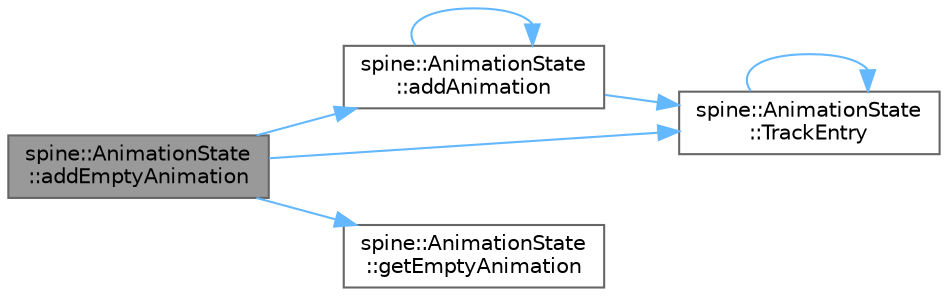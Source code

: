 digraph "spine::AnimationState::addEmptyAnimation"
{
 // LATEX_PDF_SIZE
  bgcolor="transparent";
  edge [fontname=Helvetica,fontsize=10,labelfontname=Helvetica,labelfontsize=10];
  node [fontname=Helvetica,fontsize=10,shape=box,height=0.2,width=0.4];
  rankdir="LR";
  Node1 [id="Node000001",label="spine::AnimationState\l::addEmptyAnimation",height=0.2,width=0.4,color="gray40", fillcolor="grey60", style="filled", fontcolor="black",tooltip=" "];
  Node1 -> Node2 [id="edge1_Node000001_Node000002",color="steelblue1",style="solid",tooltip=" "];
  Node2 [id="Node000002",label="spine::AnimationState\l::addAnimation",height=0.2,width=0.4,color="grey40", fillcolor="white", style="filled",URL="$classspine_1_1_animation_state.html#a5f93cba30c520db31971ce4ada3503b9",tooltip=" "];
  Node2 -> Node2 [id="edge2_Node000002_Node000002",color="steelblue1",style="solid",tooltip=" "];
  Node2 -> Node3 [id="edge3_Node000002_Node000003",color="steelblue1",style="solid",tooltip=" "];
  Node3 [id="Node000003",label="spine::AnimationState\l::TrackEntry",height=0.2,width=0.4,color="grey40", fillcolor="white", style="filled",URL="$classspine_1_1_animation_state.html#a3cda65ddcc55f453b76f3718db72cb23",tooltip=" "];
  Node3 -> Node3 [id="edge4_Node000003_Node000003",color="steelblue1",style="solid",tooltip=" "];
  Node1 -> Node4 [id="edge5_Node000001_Node000004",color="steelblue1",style="solid",tooltip=" "];
  Node4 [id="Node000004",label="spine::AnimationState\l::getEmptyAnimation",height=0.2,width=0.4,color="grey40", fillcolor="white", style="filled",URL="$classspine_1_1_animation_state.html#a566db418cd41f9a69c12ce8623e5a911",tooltip=" "];
  Node1 -> Node3 [id="edge6_Node000001_Node000003",color="steelblue1",style="solid",tooltip=" "];
}
